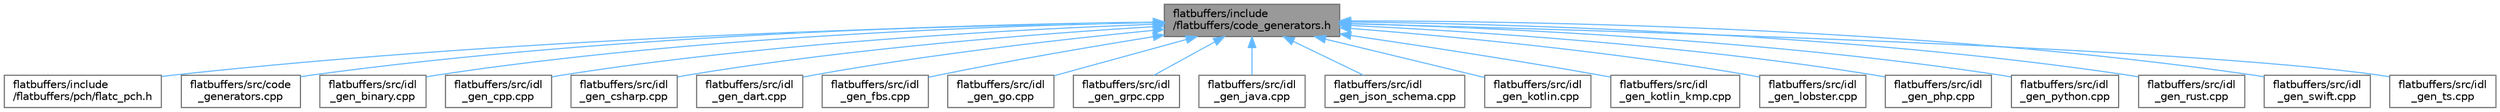 digraph "flatbuffers/include/flatbuffers/code_generators.h"
{
 // LATEX_PDF_SIZE
  bgcolor="transparent";
  edge [fontname=Helvetica,fontsize=10,labelfontname=Helvetica,labelfontsize=10];
  node [fontname=Helvetica,fontsize=10,shape=box,height=0.2,width=0.4];
  Node1 [id="Node000001",label="flatbuffers/include\l/flatbuffers/code_generators.h",height=0.2,width=0.4,color="gray40", fillcolor="grey60", style="filled", fontcolor="black",tooltip=" "];
  Node1 -> Node2 [id="edge1_Node000001_Node000002",dir="back",color="steelblue1",style="solid",tooltip=" "];
  Node2 [id="Node000002",label="flatbuffers/include\l/flatbuffers/pch/flatc_pch.h",height=0.2,width=0.4,color="grey40", fillcolor="white", style="filled",URL="$flatc__pch_8h.html",tooltip=" "];
  Node1 -> Node3 [id="edge2_Node000001_Node000003",dir="back",color="steelblue1",style="solid",tooltip=" "];
  Node3 [id="Node000003",label="flatbuffers/src/code\l_generators.cpp",height=0.2,width=0.4,color="grey40", fillcolor="white", style="filled",URL="$code__generators_8cpp.html",tooltip=" "];
  Node1 -> Node4 [id="edge3_Node000001_Node000004",dir="back",color="steelblue1",style="solid",tooltip=" "];
  Node4 [id="Node000004",label="flatbuffers/src/idl\l_gen_binary.cpp",height=0.2,width=0.4,color="grey40", fillcolor="white", style="filled",URL="$idl__gen__binary_8cpp.html",tooltip=" "];
  Node1 -> Node5 [id="edge4_Node000001_Node000005",dir="back",color="steelblue1",style="solid",tooltip=" "];
  Node5 [id="Node000005",label="flatbuffers/src/idl\l_gen_cpp.cpp",height=0.2,width=0.4,color="grey40", fillcolor="white", style="filled",URL="$idl__gen__cpp_8cpp.html",tooltip=" "];
  Node1 -> Node6 [id="edge5_Node000001_Node000006",dir="back",color="steelblue1",style="solid",tooltip=" "];
  Node6 [id="Node000006",label="flatbuffers/src/idl\l_gen_csharp.cpp",height=0.2,width=0.4,color="grey40", fillcolor="white", style="filled",URL="$idl__gen__csharp_8cpp.html",tooltip=" "];
  Node1 -> Node7 [id="edge6_Node000001_Node000007",dir="back",color="steelblue1",style="solid",tooltip=" "];
  Node7 [id="Node000007",label="flatbuffers/src/idl\l_gen_dart.cpp",height=0.2,width=0.4,color="grey40", fillcolor="white", style="filled",URL="$idl__gen__dart_8cpp.html",tooltip=" "];
  Node1 -> Node8 [id="edge7_Node000001_Node000008",dir="back",color="steelblue1",style="solid",tooltip=" "];
  Node8 [id="Node000008",label="flatbuffers/src/idl\l_gen_fbs.cpp",height=0.2,width=0.4,color="grey40", fillcolor="white", style="filled",URL="$idl__gen__fbs_8cpp.html",tooltip=" "];
  Node1 -> Node9 [id="edge8_Node000001_Node000009",dir="back",color="steelblue1",style="solid",tooltip=" "];
  Node9 [id="Node000009",label="flatbuffers/src/idl\l_gen_go.cpp",height=0.2,width=0.4,color="grey40", fillcolor="white", style="filled",URL="$idl__gen__go_8cpp.html",tooltip=" "];
  Node1 -> Node10 [id="edge9_Node000001_Node000010",dir="back",color="steelblue1",style="solid",tooltip=" "];
  Node10 [id="Node000010",label="flatbuffers/src/idl\l_gen_grpc.cpp",height=0.2,width=0.4,color="grey40", fillcolor="white", style="filled",URL="$idl__gen__grpc_8cpp.html",tooltip=" "];
  Node1 -> Node11 [id="edge10_Node000001_Node000011",dir="back",color="steelblue1",style="solid",tooltip=" "];
  Node11 [id="Node000011",label="flatbuffers/src/idl\l_gen_java.cpp",height=0.2,width=0.4,color="grey40", fillcolor="white", style="filled",URL="$idl__gen__java_8cpp.html",tooltip=" "];
  Node1 -> Node12 [id="edge11_Node000001_Node000012",dir="back",color="steelblue1",style="solid",tooltip=" "];
  Node12 [id="Node000012",label="flatbuffers/src/idl\l_gen_json_schema.cpp",height=0.2,width=0.4,color="grey40", fillcolor="white", style="filled",URL="$idl__gen__json__schema_8cpp.html",tooltip=" "];
  Node1 -> Node13 [id="edge12_Node000001_Node000013",dir="back",color="steelblue1",style="solid",tooltip=" "];
  Node13 [id="Node000013",label="flatbuffers/src/idl\l_gen_kotlin.cpp",height=0.2,width=0.4,color="grey40", fillcolor="white", style="filled",URL="$idl__gen__kotlin_8cpp.html",tooltip=" "];
  Node1 -> Node14 [id="edge13_Node000001_Node000014",dir="back",color="steelblue1",style="solid",tooltip=" "];
  Node14 [id="Node000014",label="flatbuffers/src/idl\l_gen_kotlin_kmp.cpp",height=0.2,width=0.4,color="grey40", fillcolor="white", style="filled",URL="$idl__gen__kotlin__kmp_8cpp.html",tooltip=" "];
  Node1 -> Node15 [id="edge14_Node000001_Node000015",dir="back",color="steelblue1",style="solid",tooltip=" "];
  Node15 [id="Node000015",label="flatbuffers/src/idl\l_gen_lobster.cpp",height=0.2,width=0.4,color="grey40", fillcolor="white", style="filled",URL="$idl__gen__lobster_8cpp.html",tooltip=" "];
  Node1 -> Node16 [id="edge15_Node000001_Node000016",dir="back",color="steelblue1",style="solid",tooltip=" "];
  Node16 [id="Node000016",label="flatbuffers/src/idl\l_gen_php.cpp",height=0.2,width=0.4,color="grey40", fillcolor="white", style="filled",URL="$idl__gen__php_8cpp.html",tooltip=" "];
  Node1 -> Node17 [id="edge16_Node000001_Node000017",dir="back",color="steelblue1",style="solid",tooltip=" "];
  Node17 [id="Node000017",label="flatbuffers/src/idl\l_gen_python.cpp",height=0.2,width=0.4,color="grey40", fillcolor="white", style="filled",URL="$idl__gen__python_8cpp.html",tooltip=" "];
  Node1 -> Node18 [id="edge17_Node000001_Node000018",dir="back",color="steelblue1",style="solid",tooltip=" "];
  Node18 [id="Node000018",label="flatbuffers/src/idl\l_gen_rust.cpp",height=0.2,width=0.4,color="grey40", fillcolor="white", style="filled",URL="$idl__gen__rust_8cpp.html",tooltip=" "];
  Node1 -> Node19 [id="edge18_Node000001_Node000019",dir="back",color="steelblue1",style="solid",tooltip=" "];
  Node19 [id="Node000019",label="flatbuffers/src/idl\l_gen_swift.cpp",height=0.2,width=0.4,color="grey40", fillcolor="white", style="filled",URL="$idl__gen__swift_8cpp.html",tooltip=" "];
  Node1 -> Node20 [id="edge19_Node000001_Node000020",dir="back",color="steelblue1",style="solid",tooltip=" "];
  Node20 [id="Node000020",label="flatbuffers/src/idl\l_gen_ts.cpp",height=0.2,width=0.4,color="grey40", fillcolor="white", style="filled",URL="$idl__gen__ts_8cpp.html",tooltip=" "];
}

